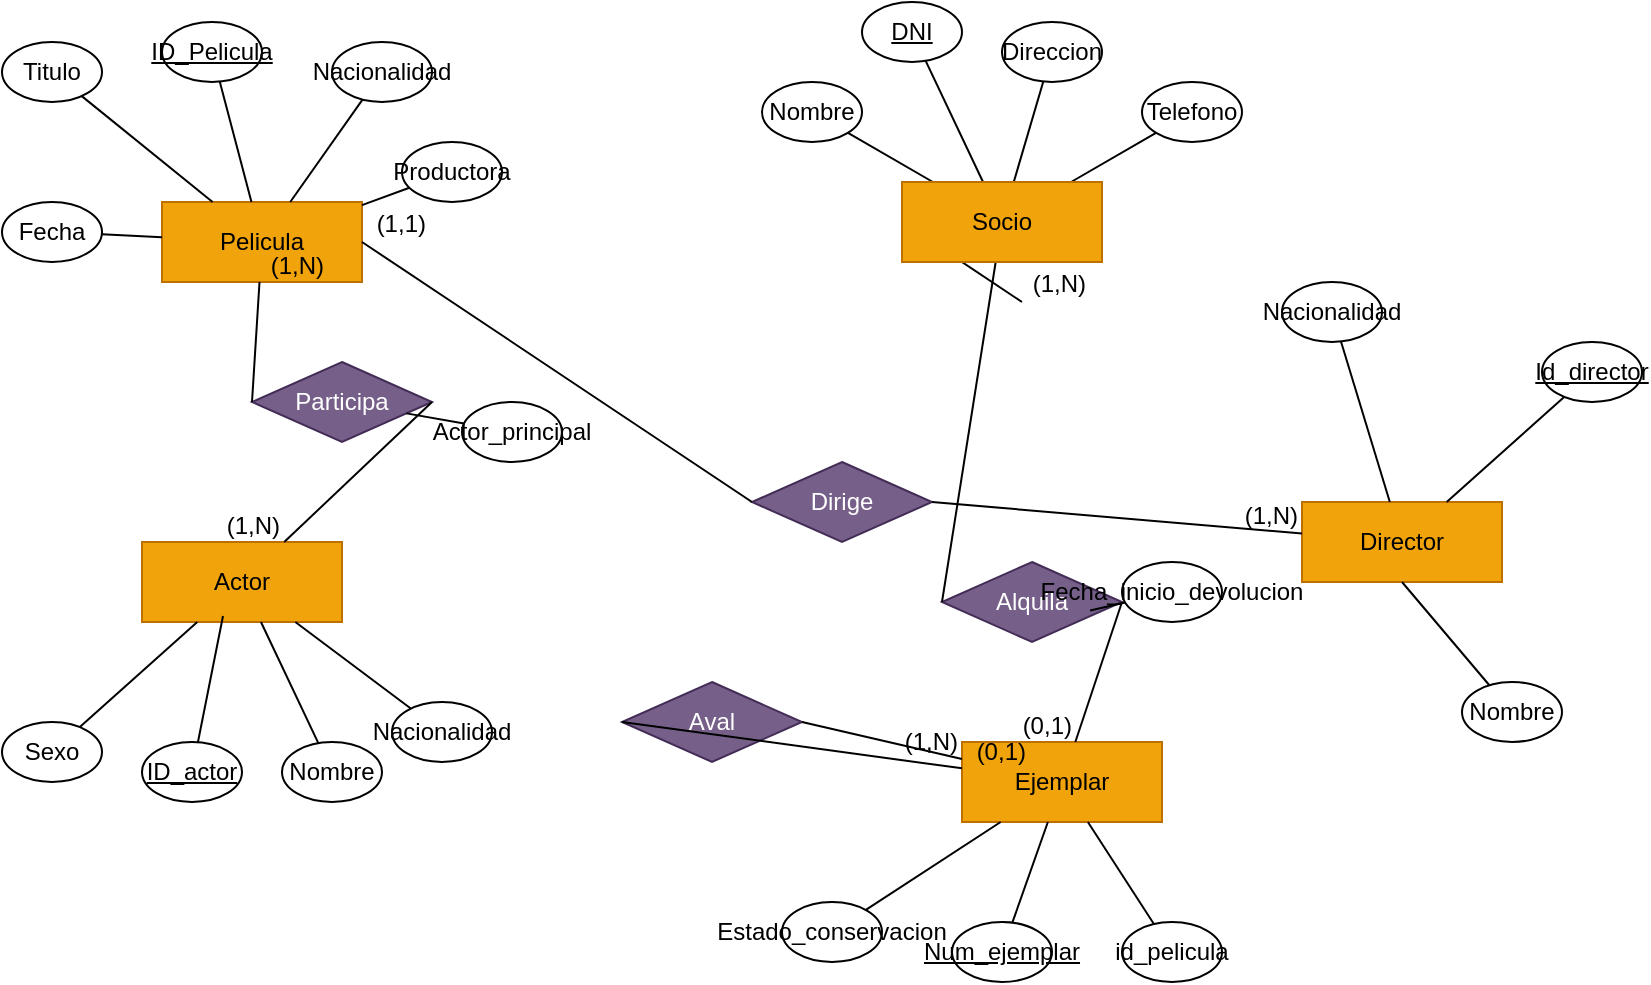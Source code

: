 <mxfile version="27.0.9">
  <diagram name="Page-1" id="yc8GNTH7cnSf4VDK_tk_">
    <mxGraphModel dx="3454" dy="2458" grid="1" gridSize="10" guides="1" tooltips="1" connect="1" arrows="1" fold="1" page="1" pageScale="1" pageWidth="850" pageHeight="1100" math="0" shadow="0">
      <root>
        <mxCell id="0" />
        <mxCell id="1" parent="0" />
        <mxCell id="L0KJyL72N3IzvF-84Uuo-1" value="Pelicula" style="whiteSpace=wrap;html=1;align=center;fillColor=#f0a30a;strokeColor=#BD7000;fontColor=#000000;" parent="1" vertex="1">
          <mxGeometry x="-315" y="-120" width="100" height="40" as="geometry" />
        </mxCell>
        <mxCell id="L0KJyL72N3IzvF-84Uuo-2" value="Actor" style="whiteSpace=wrap;html=1;align=center;fillColor=#f0a30a;strokeColor=#BD7000;fontColor=#000000;" parent="1" vertex="1">
          <mxGeometry x="-325" y="50" width="100" height="40" as="geometry" />
        </mxCell>
        <mxCell id="L0KJyL72N3IzvF-84Uuo-3" value="Director" style="whiteSpace=wrap;html=1;align=center;fillColor=#f0a30a;strokeColor=#BD7000;fontColor=#000000;" parent="1" vertex="1">
          <mxGeometry x="255" y="30" width="100" height="40" as="geometry" />
        </mxCell>
        <mxCell id="L0KJyL72N3IzvF-84Uuo-5" value="Ejemplar" style="whiteSpace=wrap;html=1;align=center;fillColor=#f0a30a;strokeColor=#BD7000;fontColor=#000000;" parent="1" vertex="1">
          <mxGeometry x="85" y="150" width="100" height="40" as="geometry" />
        </mxCell>
        <mxCell id="L0KJyL72N3IzvF-84Uuo-6" value="" style="endArrow=none;html=1;rounded=0;" parent="1" source="L0KJyL72N3IzvF-84Uuo-1" target="L0KJyL72N3IzvF-84Uuo-7" edge="1">
          <mxGeometry relative="1" as="geometry">
            <mxPoint x="-327.5" y="-185" as="sourcePoint" />
            <mxPoint x="-267.5" y="-185" as="targetPoint" />
          </mxGeometry>
        </mxCell>
        <mxCell id="L0KJyL72N3IzvF-84Uuo-7" value="&lt;u&gt;ID_Pelicula&lt;/u&gt;" style="ellipse;whiteSpace=wrap;html=1;align=center;" parent="1" vertex="1">
          <mxGeometry x="-315" y="-210" width="50" height="30" as="geometry" />
        </mxCell>
        <mxCell id="L0KJyL72N3IzvF-84Uuo-8" value="" style="endArrow=none;html=1;rounded=0;" parent="1" source="L0KJyL72N3IzvF-84Uuo-4" target="L0KJyL72N3IzvF-84Uuo-9" edge="1">
          <mxGeometry relative="1" as="geometry">
            <mxPoint x="7.5" y="255" as="sourcePoint" />
            <mxPoint x="67.5" y="255" as="targetPoint" />
          </mxGeometry>
        </mxCell>
        <mxCell id="L0KJyL72N3IzvF-84Uuo-9" value="&lt;u&gt;DNI&lt;/u&gt;" style="ellipse;whiteSpace=wrap;html=1;align=center;" parent="1" vertex="1">
          <mxGeometry x="35" y="-220" width="50" height="30" as="geometry" />
        </mxCell>
        <mxCell id="L0KJyL72N3IzvF-84Uuo-10" value="" style="endArrow=none;html=1;rounded=0;exitX=0.405;exitY=0.925;exitDx=0;exitDy=0;exitPerimeter=0;" parent="1" source="L0KJyL72N3IzvF-84Uuo-2" target="L0KJyL72N3IzvF-84Uuo-11" edge="1">
          <mxGeometry relative="1" as="geometry">
            <mxPoint x="-325" y="435" as="sourcePoint" />
            <mxPoint x="-265" y="435" as="targetPoint" />
          </mxGeometry>
        </mxCell>
        <mxCell id="L0KJyL72N3IzvF-84Uuo-11" value="&lt;u&gt;ID_actor&lt;/u&gt;" style="ellipse;whiteSpace=wrap;html=1;align=center;" parent="1" vertex="1">
          <mxGeometry x="-325" y="150" width="50" height="30" as="geometry" />
        </mxCell>
        <mxCell id="L0KJyL72N3IzvF-84Uuo-12" value="" style="endArrow=none;html=1;rounded=0;" parent="1" source="L0KJyL72N3IzvF-84Uuo-5" target="L0KJyL72N3IzvF-84Uuo-13" edge="1">
          <mxGeometry relative="1" as="geometry">
            <mxPoint x="55" y="85" as="sourcePoint" />
            <mxPoint x="115" y="85" as="targetPoint" />
          </mxGeometry>
        </mxCell>
        <mxCell id="L0KJyL72N3IzvF-84Uuo-13" value="&lt;u&gt;Num_ejemplar&lt;/u&gt;" style="ellipse;whiteSpace=wrap;html=1;align=center;" parent="1" vertex="1">
          <mxGeometry x="80" y="240" width="50" height="30" as="geometry" />
        </mxCell>
        <mxCell id="L0KJyL72N3IzvF-84Uuo-14" value="" style="endArrow=none;html=1;rounded=0;" parent="1" source="L0KJyL72N3IzvF-84Uuo-3" target="L0KJyL72N3IzvF-84Uuo-15" edge="1">
          <mxGeometry relative="1" as="geometry">
            <mxPoint x="245" y="-15" as="sourcePoint" />
            <mxPoint x="305" y="-15" as="targetPoint" />
          </mxGeometry>
        </mxCell>
        <mxCell id="L0KJyL72N3IzvF-84Uuo-15" value="&lt;u&gt;Id_director&lt;/u&gt;" style="ellipse;whiteSpace=wrap;html=1;align=center;" parent="1" vertex="1">
          <mxGeometry x="375" y="-50" width="50" height="30" as="geometry" />
        </mxCell>
        <mxCell id="L0KJyL72N3IzvF-84Uuo-16" value="" style="endArrow=none;html=1;rounded=0;" parent="1" source="L0KJyL72N3IzvF-84Uuo-1" target="L0KJyL72N3IzvF-84Uuo-17" edge="1">
          <mxGeometry relative="1" as="geometry">
            <mxPoint x="-215" y="-115" as="sourcePoint" />
            <mxPoint x="-155" y="-115" as="targetPoint" />
          </mxGeometry>
        </mxCell>
        <mxCell id="L0KJyL72N3IzvF-84Uuo-17" value="Productora" style="ellipse;whiteSpace=wrap;html=1;align=center;" parent="1" vertex="1">
          <mxGeometry x="-195" y="-150" width="50" height="30" as="geometry" />
        </mxCell>
        <mxCell id="L0KJyL72N3IzvF-84Uuo-18" value="" style="endArrow=none;html=1;rounded=0;" parent="1" source="L0KJyL72N3IzvF-84Uuo-1" target="L0KJyL72N3IzvF-84Uuo-19" edge="1">
          <mxGeometry relative="1" as="geometry">
            <mxPoint x="-235" y="-195" as="sourcePoint" />
            <mxPoint x="-175" y="-195" as="targetPoint" />
          </mxGeometry>
        </mxCell>
        <mxCell id="L0KJyL72N3IzvF-84Uuo-19" value="Nacionalidad" style="ellipse;whiteSpace=wrap;html=1;align=center;" parent="1" vertex="1">
          <mxGeometry x="-230" y="-200" width="50" height="30" as="geometry" />
        </mxCell>
        <mxCell id="L0KJyL72N3IzvF-84Uuo-20" value="" style="endArrow=none;html=1;rounded=0;" parent="1" source="L0KJyL72N3IzvF-84Uuo-1" target="L0KJyL72N3IzvF-84Uuo-21" edge="1">
          <mxGeometry relative="1" as="geometry">
            <mxPoint x="-400" y="-175" as="sourcePoint" />
            <mxPoint x="-340" y="-175" as="targetPoint" />
          </mxGeometry>
        </mxCell>
        <mxCell id="L0KJyL72N3IzvF-84Uuo-21" value="Titulo" style="ellipse;whiteSpace=wrap;html=1;align=center;" parent="1" vertex="1">
          <mxGeometry x="-395" y="-200" width="50" height="30" as="geometry" />
        </mxCell>
        <mxCell id="L0KJyL72N3IzvF-84Uuo-22" value="" style="endArrow=none;html=1;rounded=0;" parent="1" source="L0KJyL72N3IzvF-84Uuo-1" target="L0KJyL72N3IzvF-84Uuo-23" edge="1">
          <mxGeometry relative="1" as="geometry">
            <mxPoint x="-235" y="-55" as="sourcePoint" />
            <mxPoint x="-175" y="-55" as="targetPoint" />
          </mxGeometry>
        </mxCell>
        <mxCell id="L0KJyL72N3IzvF-84Uuo-23" value="Fecha" style="ellipse;whiteSpace=wrap;html=1;align=center;" parent="1" vertex="1">
          <mxGeometry x="-395" y="-120" width="50" height="30" as="geometry" />
        </mxCell>
        <mxCell id="L0KJyL72N3IzvF-84Uuo-24" value="" style="endArrow=none;html=1;rounded=0;" parent="1" source="L0KJyL72N3IzvF-84Uuo-2" target="L0KJyL72N3IzvF-84Uuo-25" edge="1">
          <mxGeometry relative="1" as="geometry">
            <mxPoint x="-235" y="145" as="sourcePoint" />
            <mxPoint x="-175" y="145" as="targetPoint" />
          </mxGeometry>
        </mxCell>
        <mxCell id="L0KJyL72N3IzvF-84Uuo-25" value="Nacionalidad" style="ellipse;whiteSpace=wrap;html=1;align=center;" parent="1" vertex="1">
          <mxGeometry x="-200" y="130" width="50" height="30" as="geometry" />
        </mxCell>
        <mxCell id="L0KJyL72N3IzvF-84Uuo-26" value="" style="endArrow=none;html=1;rounded=0;" parent="1" source="L0KJyL72N3IzvF-84Uuo-2" target="L0KJyL72N3IzvF-84Uuo-27" edge="1">
          <mxGeometry relative="1" as="geometry">
            <mxPoint x="-255" y="185" as="sourcePoint" />
            <mxPoint x="-195" y="185" as="targetPoint" />
          </mxGeometry>
        </mxCell>
        <mxCell id="L0KJyL72N3IzvF-84Uuo-27" value="Nombre" style="ellipse;whiteSpace=wrap;html=1;align=center;" parent="1" vertex="1">
          <mxGeometry x="-255" y="150" width="50" height="30" as="geometry" />
        </mxCell>
        <mxCell id="L0KJyL72N3IzvF-84Uuo-28" value="" style="endArrow=none;html=1;rounded=0;" parent="1" source="L0KJyL72N3IzvF-84Uuo-2" target="L0KJyL72N3IzvF-84Uuo-29" edge="1">
          <mxGeometry relative="1" as="geometry">
            <mxPoint x="-412.5" y="165" as="sourcePoint" />
            <mxPoint x="-352.5" y="165" as="targetPoint" />
          </mxGeometry>
        </mxCell>
        <mxCell id="L0KJyL72N3IzvF-84Uuo-29" value="Sexo" style="ellipse;whiteSpace=wrap;html=1;align=center;" parent="1" vertex="1">
          <mxGeometry x="-395" y="140" width="50" height="30" as="geometry" />
        </mxCell>
        <mxCell id="L0KJyL72N3IzvF-84Uuo-30" value="" style="endArrow=none;html=1;rounded=0;" parent="1" source="L0KJyL72N3IzvF-84Uuo-4" target="L0KJyL72N3IzvF-84Uuo-31" edge="1">
          <mxGeometry relative="1" as="geometry">
            <mxPoint x="-5" y="5" as="sourcePoint" />
            <mxPoint x="55" y="5" as="targetPoint" />
          </mxGeometry>
        </mxCell>
        <mxCell id="L0KJyL72N3IzvF-84Uuo-31" value="Nombre" style="ellipse;whiteSpace=wrap;html=1;align=center;" parent="1" vertex="1">
          <mxGeometry x="-15" y="-180" width="50" height="30" as="geometry" />
        </mxCell>
        <mxCell id="L0KJyL72N3IzvF-84Uuo-32" value="" style="endArrow=none;html=1;rounded=0;" parent="1" source="L0KJyL72N3IzvF-84Uuo-4" target="L0KJyL72N3IzvF-84Uuo-33" edge="1">
          <mxGeometry relative="1" as="geometry">
            <mxPoint x="135" y="-5" as="sourcePoint" />
            <mxPoint x="195" y="-5" as="targetPoint" />
          </mxGeometry>
        </mxCell>
        <mxCell id="L0KJyL72N3IzvF-84Uuo-33" value="Direccion" style="ellipse;whiteSpace=wrap;html=1;align=center;" parent="1" vertex="1">
          <mxGeometry x="105" y="-210" width="50" height="30" as="geometry" />
        </mxCell>
        <mxCell id="L0KJyL72N3IzvF-84Uuo-34" value="" style="endArrow=none;html=1;rounded=0;" parent="1" source="L0KJyL72N3IzvF-84Uuo-4" target="L0KJyL72N3IzvF-84Uuo-35" edge="1">
          <mxGeometry relative="1" as="geometry">
            <mxPoint x="165" y="-45" as="sourcePoint" />
            <mxPoint x="225" y="-45" as="targetPoint" />
          </mxGeometry>
        </mxCell>
        <mxCell id="L0KJyL72N3IzvF-84Uuo-35" value="Telefono" style="ellipse;whiteSpace=wrap;html=1;align=center;" parent="1" vertex="1">
          <mxGeometry x="175" y="-180" width="50" height="30" as="geometry" />
        </mxCell>
        <mxCell id="L0KJyL72N3IzvF-84Uuo-39" value="" style="endArrow=none;html=1;rounded=0;" parent="1" source="L0KJyL72N3IzvF-84Uuo-5" target="L0KJyL72N3IzvF-84Uuo-40" edge="1">
          <mxGeometry relative="1" as="geometry">
            <mxPoint x="-30" y="235" as="sourcePoint" />
            <mxPoint x="30" y="235" as="targetPoint" />
          </mxGeometry>
        </mxCell>
        <mxCell id="L0KJyL72N3IzvF-84Uuo-40" value="Estado_conservacion" style="ellipse;whiteSpace=wrap;html=1;align=center;" parent="1" vertex="1">
          <mxGeometry x="-5" y="230" width="50" height="30" as="geometry" />
        </mxCell>
        <mxCell id="L0KJyL72N3IzvF-84Uuo-41" value="" style="endArrow=none;html=1;rounded=0;" parent="1" source="L0KJyL72N3IzvF-84Uuo-5" target="L0KJyL72N3IzvF-84Uuo-42" edge="1">
          <mxGeometry relative="1" as="geometry">
            <mxPoint x="130" y="255" as="sourcePoint" />
            <mxPoint x="190" y="255" as="targetPoint" />
          </mxGeometry>
        </mxCell>
        <mxCell id="L0KJyL72N3IzvF-84Uuo-42" value="id_pelicula" style="ellipse;whiteSpace=wrap;html=1;align=center;" parent="1" vertex="1">
          <mxGeometry x="165" y="240" width="50" height="30" as="geometry" />
        </mxCell>
        <mxCell id="L0KJyL72N3IzvF-84Uuo-43" value="" style="endArrow=none;html=1;rounded=0;" parent="1" source="L0KJyL72N3IzvF-84Uuo-3" target="L0KJyL72N3IzvF-84Uuo-44" edge="1">
          <mxGeometry relative="1" as="geometry">
            <mxPoint x="145" y="95" as="sourcePoint" />
            <mxPoint x="205" y="95" as="targetPoint" />
          </mxGeometry>
        </mxCell>
        <mxCell id="L0KJyL72N3IzvF-84Uuo-44" value="Nacionalidad" style="ellipse;whiteSpace=wrap;html=1;align=center;" parent="1" vertex="1">
          <mxGeometry x="245" y="-80" width="50" height="30" as="geometry" />
        </mxCell>
        <mxCell id="L0KJyL72N3IzvF-84Uuo-45" value="" style="endArrow=none;html=1;rounded=0;exitX=0.5;exitY=1;exitDx=0;exitDy=0;" parent="1" source="L0KJyL72N3IzvF-84Uuo-3" target="L0KJyL72N3IzvF-84Uuo-46" edge="1">
          <mxGeometry relative="1" as="geometry">
            <mxPoint x="145" y="95" as="sourcePoint" />
            <mxPoint x="205" y="95" as="targetPoint" />
          </mxGeometry>
        </mxCell>
        <mxCell id="L0KJyL72N3IzvF-84Uuo-46" value="Nombre" style="ellipse;whiteSpace=wrap;html=1;align=center;" parent="1" vertex="1">
          <mxGeometry x="335" y="120" width="50" height="30" as="geometry" />
        </mxCell>
        <mxCell id="L0KJyL72N3IzvF-84Uuo-49" value="Participa" style="shape=rhombus;perimeter=rhombusPerimeter;whiteSpace=wrap;html=1;align=center;fillColor=#76608a;fontColor=#ffffff;strokeColor=#432D57;rotation=0;" parent="1" vertex="1">
          <mxGeometry x="-270" y="-40" width="90" height="40" as="geometry" />
        </mxCell>
        <mxCell id="L0KJyL72N3IzvF-84Uuo-50" value="" style="endArrow=none;html=1;rounded=0;exitX=0;exitY=0.5;exitDx=0;exitDy=0;" parent="1" source="L0KJyL72N3IzvF-84Uuo-49" target="L0KJyL72N3IzvF-84Uuo-1" edge="1">
          <mxGeometry relative="1" as="geometry">
            <mxPoint x="-293" y="-50" as="sourcePoint" />
            <mxPoint x="-340" y="-20" as="targetPoint" />
          </mxGeometry>
        </mxCell>
        <mxCell id="L0KJyL72N3IzvF-84Uuo-51" value="(1,N)" style="resizable=0;html=1;whiteSpace=wrap;align=right;verticalAlign=bottom;" parent="L0KJyL72N3IzvF-84Uuo-50" connectable="0" vertex="1">
          <mxGeometry x="1" relative="1" as="geometry">
            <mxPoint x="34" as="offset" />
          </mxGeometry>
        </mxCell>
        <mxCell id="L0KJyL72N3IzvF-84Uuo-52" value="" style="endArrow=none;html=1;rounded=0;exitX=1;exitY=0.5;exitDx=0;exitDy=0;" parent="1" source="L0KJyL72N3IzvF-84Uuo-49" target="L0KJyL72N3IzvF-84Uuo-2" edge="1">
          <mxGeometry relative="1" as="geometry">
            <mxPoint x="-293" y="-50" as="sourcePoint" />
            <mxPoint x="-120" y="-20" as="targetPoint" />
          </mxGeometry>
        </mxCell>
        <mxCell id="L0KJyL72N3IzvF-84Uuo-53" value="(1,N)" style="resizable=0;html=1;whiteSpace=wrap;align=right;verticalAlign=bottom;" parent="L0KJyL72N3IzvF-84Uuo-52" connectable="0" vertex="1">
          <mxGeometry x="1" relative="1" as="geometry">
            <mxPoint as="offset" />
          </mxGeometry>
        </mxCell>
        <mxCell id="L0KJyL72N3IzvF-84Uuo-55" value="" style="endArrow=none;html=1;rounded=0;" parent="1" source="L0KJyL72N3IzvF-84Uuo-49" target="L0KJyL72N3IzvF-84Uuo-56" edge="1">
          <mxGeometry relative="1" as="geometry">
            <mxPoint x="-180" y="-45" as="sourcePoint" />
            <mxPoint x="-120" y="-45" as="targetPoint" />
          </mxGeometry>
        </mxCell>
        <mxCell id="L0KJyL72N3IzvF-84Uuo-56" value="Actor_principal" style="ellipse;whiteSpace=wrap;html=1;align=center;" parent="1" vertex="1">
          <mxGeometry x="-165" y="-20" width="50" height="30" as="geometry" />
        </mxCell>
        <mxCell id="L0KJyL72N3IzvF-84Uuo-57" value="Dirige" style="shape=rhombus;perimeter=rhombusPerimeter;whiteSpace=wrap;html=1;align=center;fillColor=#76608a;fontColor=#ffffff;strokeColor=#432D57;" parent="1" vertex="1">
          <mxGeometry x="-20" y="10" width="90" height="40" as="geometry" />
        </mxCell>
        <mxCell id="L0KJyL72N3IzvF-84Uuo-58" value="" style="endArrow=none;html=1;rounded=0;exitX=0;exitY=0.5;exitDx=0;exitDy=0;entryX=1;entryY=0.5;entryDx=0;entryDy=0;" parent="1" source="L0KJyL72N3IzvF-84Uuo-57" target="L0KJyL72N3IzvF-84Uuo-1" edge="1">
          <mxGeometry relative="1" as="geometry">
            <mxPoint x="-18" as="sourcePoint" />
            <mxPoint x="-65" y="30" as="targetPoint" />
          </mxGeometry>
        </mxCell>
        <mxCell id="L0KJyL72N3IzvF-84Uuo-59" value="(1,1)" style="resizable=0;html=1;whiteSpace=wrap;align=right;verticalAlign=bottom;" parent="L0KJyL72N3IzvF-84Uuo-58" connectable="0" vertex="1">
          <mxGeometry x="1" relative="1" as="geometry">
            <mxPoint x="34" as="offset" />
          </mxGeometry>
        </mxCell>
        <mxCell id="L0KJyL72N3IzvF-84Uuo-60" value="" style="endArrow=none;html=1;rounded=0;exitX=1;exitY=0.5;exitDx=0;exitDy=0;" parent="1" source="L0KJyL72N3IzvF-84Uuo-57" target="L0KJyL72N3IzvF-84Uuo-3" edge="1">
          <mxGeometry relative="1" as="geometry">
            <mxPoint x="-18" as="sourcePoint" />
            <mxPoint x="155" y="30" as="targetPoint" />
          </mxGeometry>
        </mxCell>
        <mxCell id="L0KJyL72N3IzvF-84Uuo-61" value="(1,N)" style="resizable=0;html=1;whiteSpace=wrap;align=right;verticalAlign=bottom;" parent="L0KJyL72N3IzvF-84Uuo-60" connectable="0" vertex="1">
          <mxGeometry x="1" relative="1" as="geometry">
            <mxPoint as="offset" />
          </mxGeometry>
        </mxCell>
        <mxCell id="L0KJyL72N3IzvF-84Uuo-62" value="Alquila" style="shape=rhombus;perimeter=rhombusPerimeter;whiteSpace=wrap;html=1;align=center;fillColor=#76608a;fontColor=#ffffff;strokeColor=#432D57;" parent="1" vertex="1">
          <mxGeometry x="75" y="60" width="90" height="40" as="geometry" />
        </mxCell>
        <mxCell id="L0KJyL72N3IzvF-84Uuo-63" value="" style="endArrow=none;html=1;rounded=0;exitX=0;exitY=0.5;exitDx=0;exitDy=0;" parent="1" source="L0KJyL72N3IzvF-84Uuo-4" edge="1">
          <mxGeometry relative="1" as="geometry">
            <mxPoint x="57" y="40" as="sourcePoint" />
            <mxPoint x="115" y="-70" as="targetPoint" />
          </mxGeometry>
        </mxCell>
        <mxCell id="L0KJyL72N3IzvF-84Uuo-64" value="(1,N)" style="resizable=0;html=1;whiteSpace=wrap;align=right;verticalAlign=bottom;" parent="L0KJyL72N3IzvF-84Uuo-63" connectable="0" vertex="1">
          <mxGeometry x="1" relative="1" as="geometry">
            <mxPoint x="34" as="offset" />
          </mxGeometry>
        </mxCell>
        <mxCell id="L0KJyL72N3IzvF-84Uuo-65" value="" style="endArrow=none;html=1;rounded=0;exitX=1;exitY=0.5;exitDx=0;exitDy=0;" parent="1" source="L0KJyL72N3IzvF-84Uuo-62" target="L0KJyL72N3IzvF-84Uuo-5" edge="1">
          <mxGeometry relative="1" as="geometry">
            <mxPoint x="57" y="40" as="sourcePoint" />
            <mxPoint x="148.571" y="120" as="targetPoint" />
          </mxGeometry>
        </mxCell>
        <mxCell id="L0KJyL72N3IzvF-84Uuo-66" value="(0,1)" style="resizable=0;html=1;whiteSpace=wrap;align=right;verticalAlign=bottom;" parent="L0KJyL72N3IzvF-84Uuo-65" connectable="0" vertex="1">
          <mxGeometry x="1" relative="1" as="geometry">
            <mxPoint as="offset" />
          </mxGeometry>
        </mxCell>
        <mxCell id="L0KJyL72N3IzvF-84Uuo-67" value="" style="endArrow=none;html=1;rounded=0;exitX=0;exitY=0.5;exitDx=0;exitDy=0;" parent="1" source="L0KJyL72N3IzvF-84Uuo-62" target="L0KJyL72N3IzvF-84Uuo-4" edge="1">
          <mxGeometry relative="1" as="geometry">
            <mxPoint x="80" y="70" as="sourcePoint" />
            <mxPoint x="115" y="-70" as="targetPoint" />
          </mxGeometry>
        </mxCell>
        <mxCell id="L0KJyL72N3IzvF-84Uuo-4" value="Socio" style="whiteSpace=wrap;html=1;align=center;fillColor=#f0a30a;strokeColor=#BD7000;fontColor=#000000;" parent="1" vertex="1">
          <mxGeometry x="55" y="-130" width="100" height="40" as="geometry" />
        </mxCell>
        <mxCell id="L0KJyL72N3IzvF-84Uuo-70" value="" style="endArrow=none;html=1;rounded=0;exitX=0.823;exitY=0.607;exitDx=0;exitDy=0;exitPerimeter=0;" parent="1" source="L0KJyL72N3IzvF-84Uuo-62" target="L0KJyL72N3IzvF-84Uuo-71" edge="1">
          <mxGeometry relative="1" as="geometry">
            <mxPoint x="45" y="85" as="sourcePoint" />
            <mxPoint x="105" y="85" as="targetPoint" />
          </mxGeometry>
        </mxCell>
        <mxCell id="L0KJyL72N3IzvF-84Uuo-71" value="Fecha_inicio_devolucion" style="ellipse;whiteSpace=wrap;html=1;align=center;" parent="1" vertex="1">
          <mxGeometry x="165" y="60" width="50" height="30" as="geometry" />
        </mxCell>
        <mxCell id="L0KJyL72N3IzvF-84Uuo-72" value="Aval" style="shape=rhombus;perimeter=rhombusPerimeter;whiteSpace=wrap;html=1;align=center;fillColor=#76608a;fontColor=#ffffff;strokeColor=#432D57;" parent="1" vertex="1">
          <mxGeometry x="-85" y="120" width="90" height="40" as="geometry" />
        </mxCell>
        <mxCell id="L0KJyL72N3IzvF-84Uuo-73" value="" style="endArrow=none;html=1;rounded=0;exitX=0;exitY=0.5;exitDx=0;exitDy=0;" parent="1" source="L0KJyL72N3IzvF-84Uuo-72" target="L0KJyL72N3IzvF-84Uuo-5" edge="1">
          <mxGeometry relative="1" as="geometry">
            <mxPoint x="22" y="50" as="sourcePoint" />
            <mxPoint x="-25" y="80" as="targetPoint" />
          </mxGeometry>
        </mxCell>
        <mxCell id="L0KJyL72N3IzvF-84Uuo-74" value="(0,1)" style="resizable=0;html=1;whiteSpace=wrap;align=right;verticalAlign=bottom;" parent="L0KJyL72N3IzvF-84Uuo-73" connectable="0" vertex="1">
          <mxGeometry x="1" relative="1" as="geometry">
            <mxPoint x="34" as="offset" />
          </mxGeometry>
        </mxCell>
        <mxCell id="L0KJyL72N3IzvF-84Uuo-75" value="" style="endArrow=none;html=1;rounded=0;exitX=1;exitY=0.5;exitDx=0;exitDy=0;" parent="1" source="L0KJyL72N3IzvF-84Uuo-72" target="L0KJyL72N3IzvF-84Uuo-5" edge="1">
          <mxGeometry relative="1" as="geometry">
            <mxPoint x="22" y="50" as="sourcePoint" />
            <mxPoint x="195" y="80" as="targetPoint" />
          </mxGeometry>
        </mxCell>
        <mxCell id="L0KJyL72N3IzvF-84Uuo-76" value="(1,N)" style="resizable=0;html=1;whiteSpace=wrap;align=right;verticalAlign=bottom;" parent="L0KJyL72N3IzvF-84Uuo-75" connectable="0" vertex="1">
          <mxGeometry x="1" relative="1" as="geometry">
            <mxPoint as="offset" />
          </mxGeometry>
        </mxCell>
      </root>
    </mxGraphModel>
  </diagram>
</mxfile>
